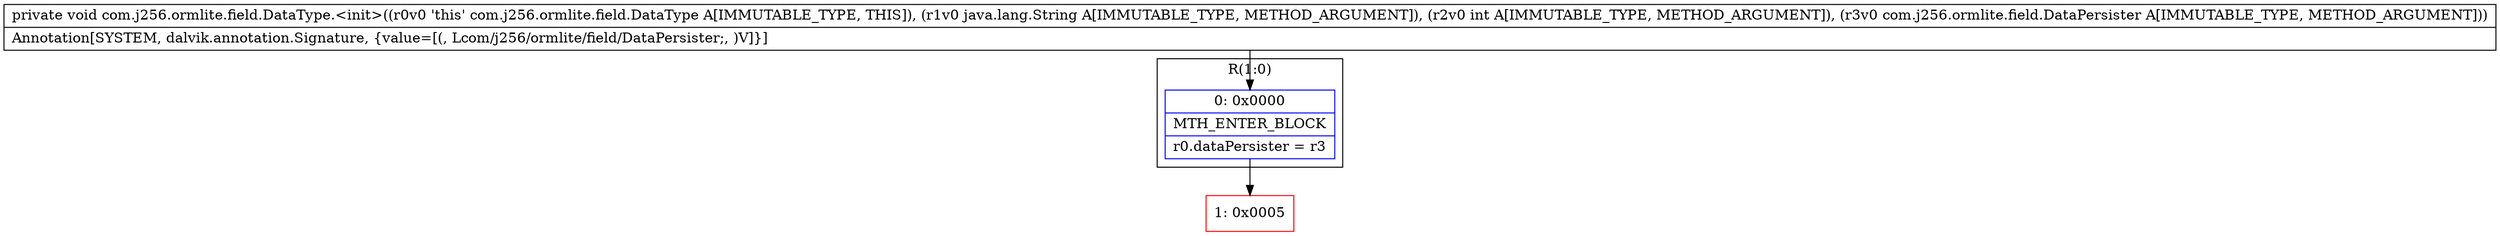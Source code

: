 digraph "CFG forcom.j256.ormlite.field.DataType.\<init\>(Ljava\/lang\/String;ILcom\/j256\/ormlite\/field\/DataPersister;)V" {
subgraph cluster_Region_1587037470 {
label = "R(1:0)";
node [shape=record,color=blue];
Node_0 [shape=record,label="{0\:\ 0x0000|MTH_ENTER_BLOCK\l|r0.dataPersister = r3\l}"];
}
Node_1 [shape=record,color=red,label="{1\:\ 0x0005}"];
MethodNode[shape=record,label="{private void com.j256.ormlite.field.DataType.\<init\>((r0v0 'this' com.j256.ormlite.field.DataType A[IMMUTABLE_TYPE, THIS]), (r1v0 java.lang.String A[IMMUTABLE_TYPE, METHOD_ARGUMENT]), (r2v0 int A[IMMUTABLE_TYPE, METHOD_ARGUMENT]), (r3v0 com.j256.ormlite.field.DataPersister A[IMMUTABLE_TYPE, METHOD_ARGUMENT]))  | Annotation[SYSTEM, dalvik.annotation.Signature, \{value=[(, Lcom\/j256\/ormlite\/field\/DataPersister;, )V]\}]\l}"];
MethodNode -> Node_0;
Node_0 -> Node_1;
}

